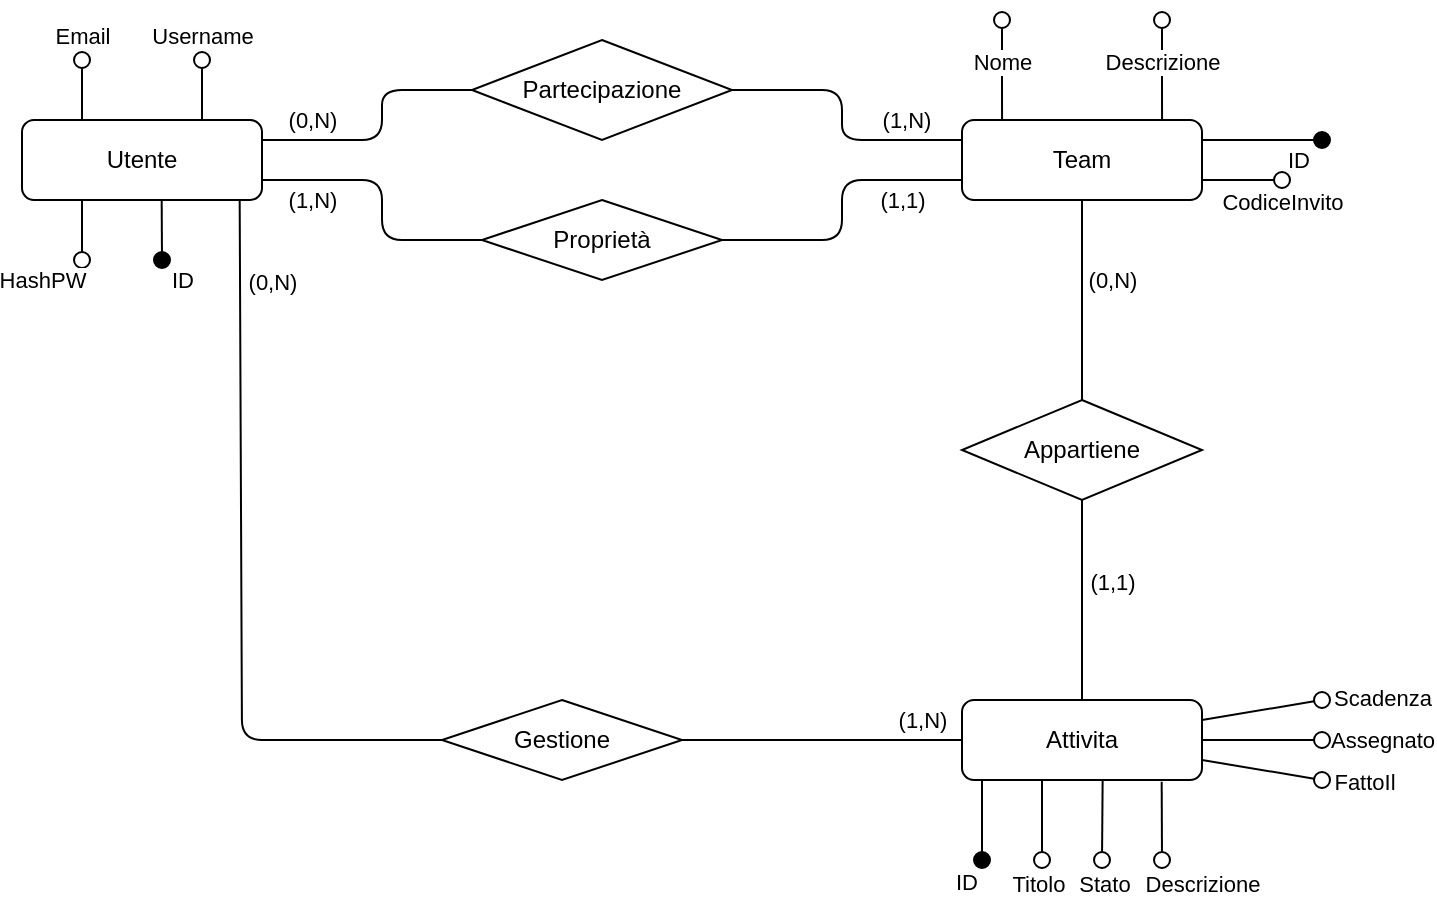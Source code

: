 <mxfile>
    <diagram id="0nmVXw1R6E6HJbPbJYO8" name="Page-1">
        <mxGraphModel dx="1264" dy="554" grid="1" gridSize="10" guides="1" tooltips="1" connect="1" arrows="1" fold="1" page="1" pageScale="1" pageWidth="850" pageHeight="1100" math="0" shadow="0">
            <root>
                <mxCell id="0"/>
                <mxCell id="1" parent="0"/>
                <mxCell id="2" value="Utente" style="rounded=1;whiteSpace=wrap;html=1;gradientColor=none;shadow=0;glass=0;" parent="1" vertex="1">
                    <mxGeometry x="85" y="90" width="120" height="40" as="geometry"/>
                </mxCell>
                <mxCell id="6" value="Attivita" style="rounded=1;whiteSpace=wrap;html=1;gradientColor=none;shadow=0;glass=0;" parent="1" vertex="1">
                    <mxGeometry x="555" y="380" width="120" height="40" as="geometry"/>
                </mxCell>
                <mxCell id="7" value="" style="html=1;verticalAlign=bottom;labelBackgroundColor=none;endArrow=oval;endFill=1;endSize=8;exitX=0.582;exitY=0.998;exitDx=0;exitDy=0;exitPerimeter=0;" parent="1" source="2" edge="1">
                    <mxGeometry width="160" relative="1" as="geometry">
                        <mxPoint x="205" y="270" as="sourcePoint"/>
                        <mxPoint x="155" y="160" as="targetPoint"/>
                        <Array as="points"/>
                    </mxGeometry>
                </mxCell>
                <mxCell id="8" value="ID" style="edgeLabel;html=1;align=center;verticalAlign=middle;resizable=0;points=[];" parent="7" vertex="1" connectable="0">
                    <mxGeometry x="0.544" y="1" relative="1" as="geometry">
                        <mxPoint x="9" y="17" as="offset"/>
                    </mxGeometry>
                </mxCell>
                <mxCell id="15" value="" style="html=1;verticalAlign=bottom;labelBackgroundColor=none;endArrow=oval;endFill=0;endSize=8;exitX=0.25;exitY=1;exitDx=0;exitDy=0;" parent="1" source="2" edge="1">
                    <mxGeometry width="160" relative="1" as="geometry">
                        <mxPoint x="95" y="240" as="sourcePoint"/>
                        <mxPoint x="115" y="160" as="targetPoint"/>
                    </mxGeometry>
                </mxCell>
                <mxCell id="16" value="HashPW" style="edgeLabel;html=1;align=center;verticalAlign=middle;resizable=0;points=[];" parent="15" vertex="1" connectable="0">
                    <mxGeometry x="0.584" y="-1" relative="1" as="geometry">
                        <mxPoint x="-19" y="16" as="offset"/>
                    </mxGeometry>
                </mxCell>
                <mxCell id="17" value="" style="html=1;verticalAlign=bottom;labelBackgroundColor=none;endArrow=oval;endFill=0;endSize=8;exitX=0.75;exitY=0;exitDx=0;exitDy=0;" parent="1" source="2" edge="1">
                    <mxGeometry width="160" relative="1" as="geometry">
                        <mxPoint x="225" y="70" as="sourcePoint"/>
                        <mxPoint x="175" y="60" as="targetPoint"/>
                        <Array as="points"/>
                    </mxGeometry>
                </mxCell>
                <mxCell id="18" value="Username" style="edgeLabel;html=1;align=center;verticalAlign=middle;resizable=0;points=[];" parent="17" vertex="1" connectable="0">
                    <mxGeometry x="0.584" y="-1" relative="1" as="geometry">
                        <mxPoint x="-1" y="-18" as="offset"/>
                    </mxGeometry>
                </mxCell>
                <mxCell id="25" value="Team" style="rounded=1;whiteSpace=wrap;html=1;gradientColor=none;shadow=0;glass=0;" parent="1" vertex="1">
                    <mxGeometry x="555" y="90" width="120" height="40" as="geometry"/>
                </mxCell>
                <mxCell id="32" value="" style="html=1;verticalAlign=bottom;labelBackgroundColor=none;endArrow=oval;endFill=1;endSize=8;exitX=1;exitY=0.25;exitDx=0;exitDy=0;" parent="1" source="25" edge="1">
                    <mxGeometry width="160" relative="1" as="geometry">
                        <mxPoint x="715" y="90" as="sourcePoint"/>
                        <mxPoint x="735" y="100" as="targetPoint"/>
                        <Array as="points"/>
                    </mxGeometry>
                </mxCell>
                <mxCell id="33" value="ID" style="edgeLabel;html=1;align=center;verticalAlign=middle;resizable=0;points=[];" parent="32" vertex="1" connectable="0">
                    <mxGeometry x="0.544" y="1" relative="1" as="geometry">
                        <mxPoint x="1" y="11" as="offset"/>
                    </mxGeometry>
                </mxCell>
                <mxCell id="34" value="" style="html=1;verticalAlign=bottom;labelBackgroundColor=none;endArrow=oval;endFill=0;endSize=8;exitX=0.917;exitY=0;exitDx=0;exitDy=0;exitPerimeter=0;" parent="1" edge="1">
                    <mxGeometry width="160" relative="1" as="geometry">
                        <mxPoint x="655.04" y="90" as="sourcePoint"/>
                        <mxPoint x="655" y="40" as="targetPoint"/>
                        <Array as="points">
                            <mxPoint x="655" y="80"/>
                        </Array>
                    </mxGeometry>
                </mxCell>
                <mxCell id="35" value="Descrizione" style="edgeLabel;html=1;align=center;verticalAlign=middle;resizable=0;points=[];" parent="34" vertex="1" connectable="0">
                    <mxGeometry x="0.584" y="-1" relative="1" as="geometry">
                        <mxPoint x="-1" y="10" as="offset"/>
                    </mxGeometry>
                </mxCell>
                <mxCell id="36" value="Appartiene" style="rhombus;whiteSpace=wrap;html=1;rounded=0;" parent="1" vertex="1">
                    <mxGeometry x="555" y="230" width="120" height="50" as="geometry"/>
                </mxCell>
                <mxCell id="37" value="Partecipazione" style="rhombus;whiteSpace=wrap;html=1;" parent="1" vertex="1">
                    <mxGeometry x="310" y="50" width="130" height="50" as="geometry"/>
                </mxCell>
                <mxCell id="38" value="Gestione" style="rhombus;whiteSpace=wrap;html=1;" parent="1" vertex="1">
                    <mxGeometry x="295" y="380" width="120" height="40" as="geometry"/>
                </mxCell>
                <mxCell id="39" value="" style="endArrow=none;html=1;exitX=1;exitY=0.25;exitDx=0;exitDy=0;entryX=0;entryY=0.5;entryDx=0;entryDy=0;" parent="1" source="2" target="37" edge="1">
                    <mxGeometry width="50" height="50" relative="1" as="geometry">
                        <mxPoint x="375" y="190" as="sourcePoint"/>
                        <mxPoint x="425" y="140" as="targetPoint"/>
                        <Array as="points">
                            <mxPoint x="265" y="100"/>
                            <mxPoint x="265" y="75"/>
                        </Array>
                    </mxGeometry>
                </mxCell>
                <mxCell id="40" value="(0,N)" style="edgeLabel;html=1;align=center;verticalAlign=middle;resizable=0;points=[];" parent="39" vertex="1" connectable="0">
                    <mxGeometry x="0.188" y="1" relative="1" as="geometry">
                        <mxPoint x="-34" y="7" as="offset"/>
                    </mxGeometry>
                </mxCell>
                <mxCell id="41" value="" style="endArrow=none;html=1;entryX=0;entryY=0.25;entryDx=0;entryDy=0;exitX=1;exitY=0.5;exitDx=0;exitDy=0;" parent="1" source="37" target="25" edge="1">
                    <mxGeometry width="50" height="50" relative="1" as="geometry">
                        <mxPoint x="375" y="190" as="sourcePoint"/>
                        <mxPoint x="425" y="140" as="targetPoint"/>
                        <Array as="points">
                            <mxPoint x="495" y="75"/>
                            <mxPoint x="495" y="100"/>
                        </Array>
                    </mxGeometry>
                </mxCell>
                <mxCell id="42" value="(1,N)" style="edgeLabel;html=1;align=center;verticalAlign=middle;resizable=0;points=[];" parent="41" vertex="1" connectable="0">
                    <mxGeometry x="0.212" y="-3" relative="1" as="geometry">
                        <mxPoint x="27" y="-13" as="offset"/>
                    </mxGeometry>
                </mxCell>
                <mxCell id="43" value="" style="endArrow=none;html=1;exitX=0.907;exitY=1.007;exitDx=0;exitDy=0;entryX=0;entryY=0.5;entryDx=0;entryDy=0;exitPerimeter=0;" parent="1" source="2" target="38" edge="1">
                    <mxGeometry width="50" height="50" relative="1" as="geometry">
                        <mxPoint x="375" y="190" as="sourcePoint"/>
                        <mxPoint x="425" y="140" as="targetPoint"/>
                        <Array as="points">
                            <mxPoint x="195" y="400"/>
                        </Array>
                    </mxGeometry>
                </mxCell>
                <mxCell id="51" value="(0,N)" style="edgeLabel;html=1;align=center;verticalAlign=middle;resizable=0;points=[];" parent="43" vertex="1" connectable="0">
                    <mxGeometry x="0.396" relative="1" as="geometry">
                        <mxPoint x="15" y="-218" as="offset"/>
                    </mxGeometry>
                </mxCell>
                <mxCell id="46" value="" style="endArrow=none;html=1;exitX=1;exitY=0.5;exitDx=0;exitDy=0;entryX=0;entryY=0.5;entryDx=0;entryDy=0;" parent="1" source="38" target="6" edge="1">
                    <mxGeometry width="50" height="50" relative="1" as="geometry">
                        <mxPoint x="375" y="110.2" as="sourcePoint"/>
                        <mxPoint x="425" y="60.2" as="targetPoint"/>
                    </mxGeometry>
                </mxCell>
                <mxCell id="52" value="(1,N)" style="edgeLabel;html=1;align=center;verticalAlign=middle;resizable=0;points=[];" parent="46" vertex="1" connectable="0">
                    <mxGeometry x="0.355" y="-2" relative="1" as="geometry">
                        <mxPoint x="25" y="-12" as="offset"/>
                    </mxGeometry>
                </mxCell>
                <mxCell id="47" value="" style="endArrow=none;html=1;exitX=0.5;exitY=0;exitDx=0;exitDy=0;entryX=0.5;entryY=1;entryDx=0;entryDy=0;" parent="1" source="36" target="25" edge="1">
                    <mxGeometry width="50" height="50" relative="1" as="geometry">
                        <mxPoint x="415" y="190" as="sourcePoint"/>
                        <mxPoint x="465" y="140" as="targetPoint"/>
                    </mxGeometry>
                </mxCell>
                <mxCell id="49" value="(0,N)" style="edgeLabel;html=1;align=center;verticalAlign=middle;resizable=0;points=[];" parent="47" vertex="1" connectable="0">
                    <mxGeometry x="0.188" relative="1" as="geometry">
                        <mxPoint x="15" y="-1" as="offset"/>
                    </mxGeometry>
                </mxCell>
                <mxCell id="55" value="Proprietà" style="rhombus;whiteSpace=wrap;html=1;" parent="1" vertex="1">
                    <mxGeometry x="315" y="130" width="120" height="40" as="geometry"/>
                </mxCell>
                <mxCell id="56" value="" style="endArrow=none;html=1;exitX=1;exitY=0.75;exitDx=0;exitDy=0;entryX=0;entryY=0.5;entryDx=0;entryDy=0;" parent="1" source="2" target="55" edge="1">
                    <mxGeometry width="50" height="50" relative="1" as="geometry">
                        <mxPoint x="215" y="110" as="sourcePoint"/>
                        <mxPoint x="285" y="150" as="targetPoint"/>
                        <Array as="points">
                            <mxPoint x="225" y="120"/>
                            <mxPoint x="265" y="120"/>
                            <mxPoint x="265" y="150"/>
                        </Array>
                    </mxGeometry>
                </mxCell>
                <mxCell id="57" value="(1,N)" style="edgeLabel;html=1;align=center;verticalAlign=middle;resizable=0;points=[];" parent="56" vertex="1" connectable="0">
                    <mxGeometry x="0.188" y="1" relative="1" as="geometry">
                        <mxPoint x="-36" y="-13" as="offset"/>
                    </mxGeometry>
                </mxCell>
                <mxCell id="58" value="" style="endArrow=none;html=1;entryX=0;entryY=0.75;entryDx=0;entryDy=0;exitX=1;exitY=0.5;exitDx=0;exitDy=0;" parent="1" source="55" target="25" edge="1">
                    <mxGeometry width="50" height="50" relative="1" as="geometry">
                        <mxPoint x="425" y="85" as="sourcePoint"/>
                        <mxPoint x="525" y="110" as="targetPoint"/>
                        <Array as="points">
                            <mxPoint x="495" y="150"/>
                            <mxPoint x="495" y="120"/>
                        </Array>
                    </mxGeometry>
                </mxCell>
                <mxCell id="59" value="(1,1)" style="edgeLabel;html=1;align=center;verticalAlign=middle;resizable=0;points=[];" parent="58" vertex="1" connectable="0">
                    <mxGeometry x="0.212" y="-3" relative="1" as="geometry">
                        <mxPoint x="29" y="7" as="offset"/>
                    </mxGeometry>
                </mxCell>
                <mxCell id="64" value="" style="endArrow=none;html=1;entryX=0.5;entryY=1;entryDx=0;entryDy=0;" parent="1" target="36" edge="1">
                    <mxGeometry width="50" height="50" relative="1" as="geometry">
                        <mxPoint x="615" y="380" as="sourcePoint"/>
                        <mxPoint x="615.0" y="430" as="targetPoint"/>
                    </mxGeometry>
                </mxCell>
                <mxCell id="66" value="(1,1)" style="edgeLabel;html=1;align=center;verticalAlign=middle;resizable=0;points=[];" parent="64" vertex="1" connectable="0">
                    <mxGeometry x="0.306" y="2" relative="1" as="geometry">
                        <mxPoint x="17" y="6" as="offset"/>
                    </mxGeometry>
                </mxCell>
                <mxCell id="73" value="" style="html=1;verticalAlign=bottom;labelBackgroundColor=none;endArrow=oval;endFill=1;endSize=8;" parent="1" edge="1">
                    <mxGeometry width="160" relative="1" as="geometry">
                        <mxPoint x="565" y="420" as="sourcePoint"/>
                        <mxPoint x="565" y="460" as="targetPoint"/>
                        <Array as="points"/>
                    </mxGeometry>
                </mxCell>
                <mxCell id="74" value="ID" style="edgeLabel;html=1;align=center;verticalAlign=middle;resizable=0;points=[];" parent="73" vertex="1" connectable="0">
                    <mxGeometry x="0.67" y="1" relative="1" as="geometry">
                        <mxPoint x="-9" y="17" as="offset"/>
                    </mxGeometry>
                </mxCell>
                <mxCell id="75" value="" style="html=1;verticalAlign=bottom;labelBackgroundColor=none;endArrow=oval;endFill=0;endSize=8;" parent="1" edge="1">
                    <mxGeometry width="160" relative="1" as="geometry">
                        <mxPoint x="595" y="420" as="sourcePoint"/>
                        <mxPoint x="595" y="460" as="targetPoint"/>
                        <Array as="points"/>
                    </mxGeometry>
                </mxCell>
                <mxCell id="107" value="Titolo" style="edgeLabel;html=1;align=center;verticalAlign=middle;resizable=0;points=[];" parent="75" vertex="1" connectable="0">
                    <mxGeometry x="0.66" y="1" relative="1" as="geometry">
                        <mxPoint x="-3" y="19" as="offset"/>
                    </mxGeometry>
                </mxCell>
                <mxCell id="77" value="" style="html=1;verticalAlign=bottom;labelBackgroundColor=none;endArrow=oval;endFill=0;endSize=8;exitX=0.832;exitY=1.022;exitDx=0;exitDy=0;exitPerimeter=0;" parent="1" source="6" edge="1">
                    <mxGeometry width="160" relative="1" as="geometry">
                        <mxPoint x="685" y="480" as="sourcePoint"/>
                        <mxPoint x="655" y="460" as="targetPoint"/>
                        <Array as="points"/>
                    </mxGeometry>
                </mxCell>
                <mxCell id="78" value="Descrizione" style="edgeLabel;html=1;align=center;verticalAlign=middle;resizable=0;points=[];" parent="77" vertex="1" connectable="0">
                    <mxGeometry x="0.62" y="-1" relative="1" as="geometry">
                        <mxPoint x="21" y="19" as="offset"/>
                    </mxGeometry>
                </mxCell>
                <mxCell id="108" value="" style="html=1;verticalAlign=bottom;labelBackgroundColor=none;endArrow=oval;endFill=0;endSize=8;exitX=0.586;exitY=1.005;exitDx=0;exitDy=0;exitPerimeter=0;" parent="1" source="6" edge="1">
                    <mxGeometry width="160" relative="1" as="geometry">
                        <mxPoint x="675" y="490" as="sourcePoint"/>
                        <mxPoint x="625" y="460" as="targetPoint"/>
                        <Array as="points"/>
                    </mxGeometry>
                </mxCell>
                <mxCell id="109" value="Stato" style="edgeLabel;html=1;align=center;verticalAlign=middle;resizable=0;points=[];" parent="108" vertex="1" connectable="0">
                    <mxGeometry x="0.54" y="-1" relative="1" as="geometry">
                        <mxPoint x="2" y="21" as="offset"/>
                    </mxGeometry>
                </mxCell>
                <mxCell id="116" value="" style="html=1;verticalAlign=bottom;labelBackgroundColor=none;endArrow=oval;endFill=0;endSize=8;exitX=1;exitY=0.5;exitDx=0;exitDy=0;" parent="1" source="6" edge="1">
                    <mxGeometry width="160" relative="1" as="geometry">
                        <mxPoint x="655" y="500" as="sourcePoint"/>
                        <mxPoint x="735" y="400" as="targetPoint"/>
                        <Array as="points"/>
                    </mxGeometry>
                </mxCell>
                <mxCell id="117" value="Assegnato" style="edgeLabel;html=1;align=center;verticalAlign=middle;resizable=0;points=[];" parent="116" vertex="1" connectable="0">
                    <mxGeometry x="0.67" y="1" relative="1" as="geometry">
                        <mxPoint x="40" y="1" as="offset"/>
                    </mxGeometry>
                </mxCell>
                <mxCell id="118" value="" style="html=1;verticalAlign=bottom;labelBackgroundColor=none;endArrow=oval;endFill=0;endSize=8;exitX=1;exitY=0.25;exitDx=0;exitDy=0;" parent="1" source="6" edge="1">
                    <mxGeometry width="160" relative="1" as="geometry">
                        <mxPoint x="675" y="500" as="sourcePoint"/>
                        <mxPoint x="735" y="380" as="targetPoint"/>
                        <Array as="points"/>
                    </mxGeometry>
                </mxCell>
                <mxCell id="119" value="Scadenza&lt;br&gt;                " style="edgeLabel;html=1;align=center;verticalAlign=middle;resizable=0;points=[];" parent="118" vertex="1" connectable="0">
                    <mxGeometry x="0.67" y="1" relative="1" as="geometry">
                        <mxPoint x="40" y="-2" as="offset"/>
                    </mxGeometry>
                </mxCell>
                <mxCell id="120" value="" style="html=1;verticalAlign=bottom;labelBackgroundColor=none;endArrow=oval;endFill=0;endSize=8;exitX=0.871;exitY=-0.04;exitDx=0;exitDy=0;exitPerimeter=0;" parent="1" edge="1">
                    <mxGeometry width="160" relative="1" as="geometry">
                        <mxPoint x="115.0" y="90.0" as="sourcePoint"/>
                        <mxPoint x="115" y="60" as="targetPoint"/>
                        <Array as="points"/>
                    </mxGeometry>
                </mxCell>
                <mxCell id="121" value="Email" style="edgeLabel;html=1;align=center;verticalAlign=middle;resizable=0;points=[];" parent="120" vertex="1" connectable="0">
                    <mxGeometry x="0.584" y="-1" relative="1" as="geometry">
                        <mxPoint x="-1" y="-18" as="offset"/>
                    </mxGeometry>
                </mxCell>
                <mxCell id="123" value="" style="html=1;verticalAlign=bottom;labelBackgroundColor=none;endArrow=oval;endFill=0;endSize=8;exitX=0.917;exitY=0;exitDx=0;exitDy=0;exitPerimeter=0;" parent="1" edge="1">
                    <mxGeometry width="160" relative="1" as="geometry">
                        <mxPoint x="575.04" y="90" as="sourcePoint"/>
                        <mxPoint x="575" y="40" as="targetPoint"/>
                        <Array as="points">
                            <mxPoint x="575" y="80"/>
                        </Array>
                    </mxGeometry>
                </mxCell>
                <mxCell id="124" value="Nome" style="edgeLabel;html=1;align=center;verticalAlign=middle;resizable=0;points=[];" parent="123" vertex="1" connectable="0">
                    <mxGeometry x="0.584" y="-1" relative="1" as="geometry">
                        <mxPoint x="-1" y="10" as="offset"/>
                    </mxGeometry>
                </mxCell>
                <mxCell id="125" value="" style="html=1;verticalAlign=bottom;labelBackgroundColor=none;endArrow=oval;endFill=0;endSize=8;exitX=1;exitY=0.75;exitDx=0;exitDy=0;" parent="1" source="25" edge="1">
                    <mxGeometry width="160" relative="1" as="geometry">
                        <mxPoint x="685" y="149.66" as="sourcePoint"/>
                        <mxPoint x="715" y="120" as="targetPoint"/>
                        <Array as="points"/>
                    </mxGeometry>
                </mxCell>
                <mxCell id="126" value="CodiceInvito" style="edgeLabel;html=1;align=center;verticalAlign=middle;resizable=0;points=[];" parent="125" vertex="1" connectable="0">
                    <mxGeometry x="0.584" y="-1" relative="1" as="geometry">
                        <mxPoint x="8" y="10" as="offset"/>
                    </mxGeometry>
                </mxCell>
                <mxCell id="129" value="" style="html=1;verticalAlign=bottom;labelBackgroundColor=none;endArrow=oval;endFill=0;endSize=8;exitX=1;exitY=0.75;exitDx=0;exitDy=0;" parent="1" source="6" edge="1">
                    <mxGeometry width="160" relative="1" as="geometry">
                        <mxPoint x="585" y="500" as="sourcePoint"/>
                        <mxPoint x="735" y="420" as="targetPoint"/>
                        <Array as="points"/>
                    </mxGeometry>
                </mxCell>
                <mxCell id="130" value="FattoIl" style="edgeLabel;html=1;align=center;verticalAlign=middle;resizable=0;points=[];" parent="129" vertex="1" connectable="0">
                    <mxGeometry x="0.67" y="1" relative="1" as="geometry">
                        <mxPoint x="30" y="3" as="offset"/>
                    </mxGeometry>
                </mxCell>
            </root>
        </mxGraphModel>
    </diagram>
</mxfile>